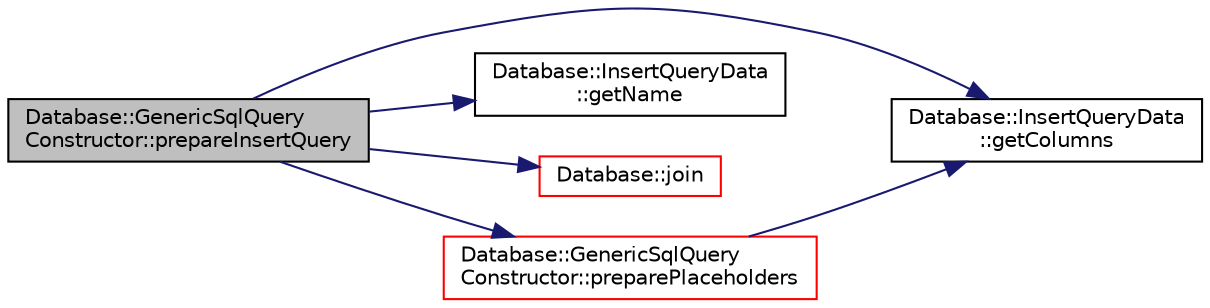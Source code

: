 digraph "Database::GenericSqlQueryConstructor::prepareInsertQuery"
{
 // LATEX_PDF_SIZE
  edge [fontname="Helvetica",fontsize="10",labelfontname="Helvetica",labelfontsize="10"];
  node [fontname="Helvetica",fontsize="10",shape=record];
  rankdir="LR";
  Node1 [label="Database::GenericSqlQuery\lConstructor::prepareInsertQuery",height=0.2,width=0.4,color="black", fillcolor="grey75", style="filled", fontcolor="black",tooltip=" "];
  Node1 -> Node2 [color="midnightblue",fontsize="10",style="solid",fontname="Helvetica"];
  Node2 [label="Database::InsertQueryData\l::getColumns",height=0.2,width=0.4,color="black", fillcolor="white", style="filled",URL="$class_database_1_1_insert_query_data.html#a5ce2ce74817343405919a285e452af35",tooltip=" "];
  Node1 -> Node3 [color="midnightblue",fontsize="10",style="solid",fontname="Helvetica"];
  Node3 [label="Database::InsertQueryData\l::getName",height=0.2,width=0.4,color="black", fillcolor="white", style="filled",URL="$class_database_1_1_insert_query_data.html#a188a061eb08f73b16c23daeaffac182c",tooltip=" "];
  Node1 -> Node4 [color="midnightblue",fontsize="10",style="solid",fontname="Helvetica"];
  Node4 [label="Database::join",height=0.2,width=0.4,color="red", fillcolor="white", style="filled",URL="$namespace_database.html#afefdec1a6f100f2a8b794a8e264f04de",tooltip=" "];
  Node1 -> Node7 [color="midnightblue",fontsize="10",style="solid",fontname="Helvetica"];
  Node7 [label="Database::GenericSqlQuery\lConstructor::preparePlaceholders",height=0.2,width=0.4,color="red", fillcolor="white", style="filled",URL="$class_database_1_1_generic_sql_query_constructor.html#a2298963eda40bc9908a5f12196744901",tooltip=" "];
  Node7 -> Node2 [color="midnightblue",fontsize="10",style="solid",fontname="Helvetica"];
}
